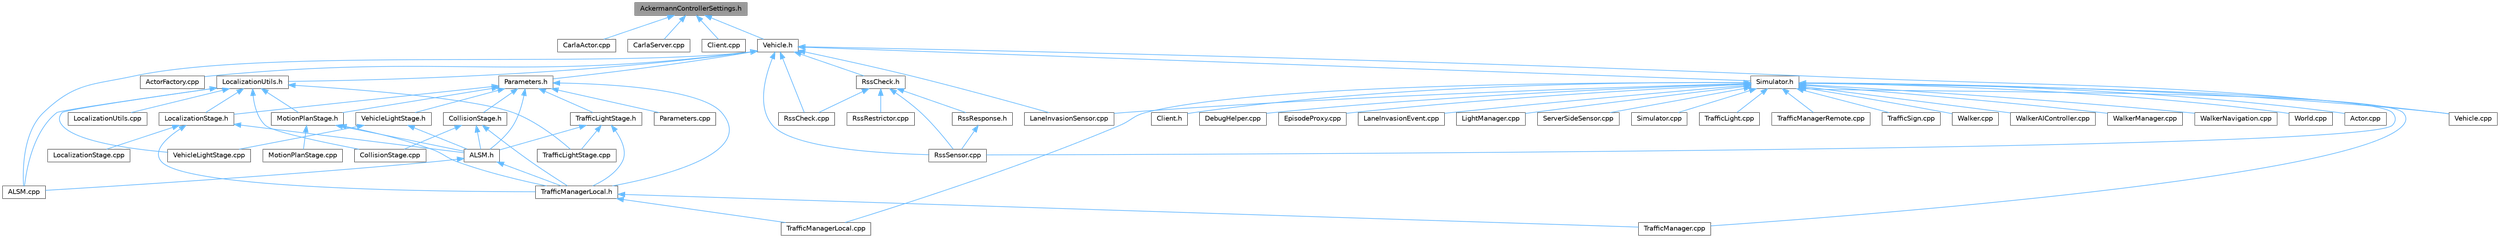 digraph "AckermannControllerSettings.h"
{
 // INTERACTIVE_SVG=YES
 // LATEX_PDF_SIZE
  bgcolor="transparent";
  edge [fontname=Helvetica,fontsize=10,labelfontname=Helvetica,labelfontsize=10];
  node [fontname=Helvetica,fontsize=10,shape=box,height=0.2,width=0.4];
  Node1 [id="Node000001",label="AckermannControllerSettings.h",height=0.2,width=0.4,color="gray40", fillcolor="grey60", style="filled", fontcolor="black",tooltip=" "];
  Node1 -> Node2 [id="edge1_Node000001_Node000002",dir="back",color="steelblue1",style="solid",tooltip=" "];
  Node2 [id="Node000002",label="CarlaActor.cpp",height=0.2,width=0.4,color="grey40", fillcolor="white", style="filled",URL="$d3/d43/CarlaActor_8cpp.html",tooltip=" "];
  Node1 -> Node3 [id="edge2_Node000001_Node000003",dir="back",color="steelblue1",style="solid",tooltip=" "];
  Node3 [id="Node000003",label="CarlaServer.cpp",height=0.2,width=0.4,color="grey40", fillcolor="white", style="filled",URL="$db/d6c/CarlaServer_8cpp.html",tooltip=" "];
  Node1 -> Node4 [id="edge3_Node000001_Node000004",dir="back",color="steelblue1",style="solid",tooltip=" "];
  Node4 [id="Node000004",label="Client.cpp",height=0.2,width=0.4,color="grey40", fillcolor="white", style="filled",URL="$dc/d4a/client_2detail_2Client_8cpp.html",tooltip=" "];
  Node1 -> Node5 [id="edge4_Node000001_Node000005",dir="back",color="steelblue1",style="solid",tooltip=" "];
  Node5 [id="Node000005",label="Vehicle.h",height=0.2,width=0.4,color="grey40", fillcolor="white", style="filled",URL="$d9/d18/Vehicle_8h.html",tooltip=" "];
  Node5 -> Node6 [id="edge5_Node000005_Node000006",dir="back",color="steelblue1",style="solid",tooltip=" "];
  Node6 [id="Node000006",label="ALSM.cpp",height=0.2,width=0.4,color="grey40", fillcolor="white", style="filled",URL="$d9/da8/ALSM_8cpp.html",tooltip=" "];
  Node5 -> Node7 [id="edge6_Node000005_Node000007",dir="back",color="steelblue1",style="solid",tooltip=" "];
  Node7 [id="Node000007",label="ActorFactory.cpp",height=0.2,width=0.4,color="grey40", fillcolor="white", style="filled",URL="$df/dd6/ActorFactory_8cpp.html",tooltip=" "];
  Node5 -> Node8 [id="edge7_Node000005_Node000008",dir="back",color="steelblue1",style="solid",tooltip=" "];
  Node8 [id="Node000008",label="LaneInvasionSensor.cpp",height=0.2,width=0.4,color="grey40", fillcolor="white", style="filled",URL="$dd/dbc/LibCarla_2source_2carla_2client_2LaneInvasionSensor_8cpp.html",tooltip=" "];
  Node5 -> Node9 [id="edge8_Node000005_Node000009",dir="back",color="steelblue1",style="solid",tooltip=" "];
  Node9 [id="Node000009",label="LocalizationUtils.h",height=0.2,width=0.4,color="grey40", fillcolor="white", style="filled",URL="$d2/d84/LocalizationUtils_8h.html",tooltip=" "];
  Node9 -> Node6 [id="edge9_Node000009_Node000006",dir="back",color="steelblue1",style="solid",tooltip=" "];
  Node9 -> Node10 [id="edge10_Node000009_Node000010",dir="back",color="steelblue1",style="solid",tooltip=" "];
  Node10 [id="Node000010",label="CollisionStage.cpp",height=0.2,width=0.4,color="grey40", fillcolor="white", style="filled",URL="$db/da2/CollisionStage_8cpp.html",tooltip=" "];
  Node9 -> Node11 [id="edge11_Node000009_Node000011",dir="back",color="steelblue1",style="solid",tooltip=" "];
  Node11 [id="Node000011",label="LocalizationStage.h",height=0.2,width=0.4,color="grey40", fillcolor="white", style="filled",URL="$d9/df4/LocalizationStage_8h.html",tooltip=" "];
  Node11 -> Node12 [id="edge12_Node000011_Node000012",dir="back",color="steelblue1",style="solid",tooltip=" "];
  Node12 [id="Node000012",label="ALSM.h",height=0.2,width=0.4,color="grey40", fillcolor="white", style="filled",URL="$dc/d2c/ALSM_8h.html",tooltip=" "];
  Node12 -> Node6 [id="edge13_Node000012_Node000006",dir="back",color="steelblue1",style="solid",tooltip=" "];
  Node12 -> Node13 [id="edge14_Node000012_Node000013",dir="back",color="steelblue1",style="solid",tooltip=" "];
  Node13 [id="Node000013",label="TrafficManagerLocal.h",height=0.2,width=0.4,color="grey40", fillcolor="white", style="filled",URL="$db/ddf/TrafficManagerLocal_8h.html",tooltip=" "];
  Node13 -> Node14 [id="edge15_Node000013_Node000014",dir="back",color="steelblue1",style="solid",tooltip=" "];
  Node14 [id="Node000014",label="TrafficManager.cpp",height=0.2,width=0.4,color="grey40", fillcolor="white", style="filled",URL="$db/d04/TrafficManager_8cpp.html",tooltip=" "];
  Node13 -> Node15 [id="edge16_Node000013_Node000015",dir="back",color="steelblue1",style="solid",tooltip=" "];
  Node15 [id="Node000015",label="TrafficManagerLocal.cpp",height=0.2,width=0.4,color="grey40", fillcolor="white", style="filled",URL="$da/d53/TrafficManagerLocal_8cpp.html",tooltip=" "];
  Node11 -> Node16 [id="edge17_Node000011_Node000016",dir="back",color="steelblue1",style="solid",tooltip=" "];
  Node16 [id="Node000016",label="LocalizationStage.cpp",height=0.2,width=0.4,color="grey40", fillcolor="white", style="filled",URL="$df/dd3/LocalizationStage_8cpp.html",tooltip=" "];
  Node11 -> Node13 [id="edge18_Node000011_Node000013",dir="back",color="steelblue1",style="solid",tooltip=" "];
  Node9 -> Node17 [id="edge19_Node000009_Node000017",dir="back",color="steelblue1",style="solid",tooltip=" "];
  Node17 [id="Node000017",label="LocalizationUtils.cpp",height=0.2,width=0.4,color="grey40", fillcolor="white", style="filled",URL="$d1/dd6/LocalizationUtils_8cpp.html",tooltip=" "];
  Node9 -> Node18 [id="edge20_Node000009_Node000018",dir="back",color="steelblue1",style="solid",tooltip=" "];
  Node18 [id="Node000018",label="MotionPlanStage.h",height=0.2,width=0.4,color="grey40", fillcolor="white", style="filled",URL="$d3/d00/MotionPlanStage_8h.html",tooltip=" "];
  Node18 -> Node12 [id="edge21_Node000018_Node000012",dir="back",color="steelblue1",style="solid",tooltip=" "];
  Node18 -> Node19 [id="edge22_Node000018_Node000019",dir="back",color="steelblue1",style="solid",tooltip=" "];
  Node19 [id="Node000019",label="MotionPlanStage.cpp",height=0.2,width=0.4,color="grey40", fillcolor="white", style="filled",URL="$d4/df7/MotionPlanStage_8cpp.html",tooltip=" "];
  Node18 -> Node13 [id="edge23_Node000018_Node000013",dir="back",color="steelblue1",style="solid",tooltip=" "];
  Node9 -> Node20 [id="edge24_Node000009_Node000020",dir="back",color="steelblue1",style="solid",tooltip=" "];
  Node20 [id="Node000020",label="TrafficLightStage.cpp",height=0.2,width=0.4,color="grey40", fillcolor="white", style="filled",URL="$dc/d13/TrafficLightStage_8cpp.html",tooltip=" "];
  Node9 -> Node21 [id="edge25_Node000009_Node000021",dir="back",color="steelblue1",style="solid",tooltip=" "];
  Node21 [id="Node000021",label="VehicleLightStage.cpp",height=0.2,width=0.4,color="grey40", fillcolor="white", style="filled",URL="$d2/d11/VehicleLightStage_8cpp.html",tooltip=" "];
  Node5 -> Node22 [id="edge26_Node000005_Node000022",dir="back",color="steelblue1",style="solid",tooltip=" "];
  Node22 [id="Node000022",label="Parameters.h",height=0.2,width=0.4,color="grey40", fillcolor="white", style="filled",URL="$d9/dd7/Parameters_8h.html",tooltip=" "];
  Node22 -> Node12 [id="edge27_Node000022_Node000012",dir="back",color="steelblue1",style="solid",tooltip=" "];
  Node22 -> Node23 [id="edge28_Node000022_Node000023",dir="back",color="steelblue1",style="solid",tooltip=" "];
  Node23 [id="Node000023",label="CollisionStage.h",height=0.2,width=0.4,color="grey40", fillcolor="white", style="filled",URL="$da/d67/CollisionStage_8h.html",tooltip=" "];
  Node23 -> Node12 [id="edge29_Node000023_Node000012",dir="back",color="steelblue1",style="solid",tooltip=" "];
  Node23 -> Node10 [id="edge30_Node000023_Node000010",dir="back",color="steelblue1",style="solid",tooltip=" "];
  Node23 -> Node13 [id="edge31_Node000023_Node000013",dir="back",color="steelblue1",style="solid",tooltip=" "];
  Node22 -> Node11 [id="edge32_Node000022_Node000011",dir="back",color="steelblue1",style="solid",tooltip=" "];
  Node22 -> Node18 [id="edge33_Node000022_Node000018",dir="back",color="steelblue1",style="solid",tooltip=" "];
  Node22 -> Node24 [id="edge34_Node000022_Node000024",dir="back",color="steelblue1",style="solid",tooltip=" "];
  Node24 [id="Node000024",label="Parameters.cpp",height=0.2,width=0.4,color="grey40", fillcolor="white", style="filled",URL="$d9/dbc/Parameters_8cpp.html",tooltip=" "];
  Node22 -> Node25 [id="edge35_Node000022_Node000025",dir="back",color="steelblue1",style="solid",tooltip=" "];
  Node25 [id="Node000025",label="TrafficLightStage.h",height=0.2,width=0.4,color="grey40", fillcolor="white", style="filled",URL="$d4/d12/TrafficLightStage_8h.html",tooltip=" "];
  Node25 -> Node12 [id="edge36_Node000025_Node000012",dir="back",color="steelblue1",style="solid",tooltip=" "];
  Node25 -> Node20 [id="edge37_Node000025_Node000020",dir="back",color="steelblue1",style="solid",tooltip=" "];
  Node25 -> Node13 [id="edge38_Node000025_Node000013",dir="back",color="steelblue1",style="solid",tooltip=" "];
  Node22 -> Node13 [id="edge39_Node000022_Node000013",dir="back",color="steelblue1",style="solid",tooltip=" "];
  Node22 -> Node26 [id="edge40_Node000022_Node000026",dir="back",color="steelblue1",style="solid",tooltip=" "];
  Node26 [id="Node000026",label="VehicleLightStage.h",height=0.2,width=0.4,color="grey40", fillcolor="white", style="filled",URL="$d1/dc1/VehicleLightStage_8h.html",tooltip=" "];
  Node26 -> Node12 [id="edge41_Node000026_Node000012",dir="back",color="steelblue1",style="solid",tooltip=" "];
  Node26 -> Node21 [id="edge42_Node000026_Node000021",dir="back",color="steelblue1",style="solid",tooltip=" "];
  Node5 -> Node27 [id="edge43_Node000005_Node000027",dir="back",color="steelblue1",style="solid",tooltip=" "];
  Node27 [id="Node000027",label="RssCheck.cpp",height=0.2,width=0.4,color="grey40", fillcolor="white", style="filled",URL="$d0/dce/RssCheck_8cpp.html",tooltip=" "];
  Node5 -> Node28 [id="edge44_Node000005_Node000028",dir="back",color="steelblue1",style="solid",tooltip=" "];
  Node28 [id="Node000028",label="RssCheck.h",height=0.2,width=0.4,color="grey40", fillcolor="white", style="filled",URL="$d8/dab/RssCheck_8h.html",tooltip=" "];
  Node28 -> Node27 [id="edge45_Node000028_Node000027",dir="back",color="steelblue1",style="solid",tooltip=" "];
  Node28 -> Node29 [id="edge46_Node000028_Node000029",dir="back",color="steelblue1",style="solid",tooltip=" "];
  Node29 [id="Node000029",label="RssResponse.h",height=0.2,width=0.4,color="grey40", fillcolor="white", style="filled",URL="$d1/dfa/RssResponse_8h.html",tooltip=" "];
  Node29 -> Node30 [id="edge47_Node000029_Node000030",dir="back",color="steelblue1",style="solid",tooltip=" "];
  Node30 [id="Node000030",label="RssSensor.cpp",height=0.2,width=0.4,color="grey40", fillcolor="white", style="filled",URL="$d8/d77/LibCarla_2source_2carla_2rss_2RssSensor_8cpp.html",tooltip=" "];
  Node28 -> Node31 [id="edge48_Node000028_Node000031",dir="back",color="steelblue1",style="solid",tooltip=" "];
  Node31 [id="Node000031",label="RssRestrictor.cpp",height=0.2,width=0.4,color="grey40", fillcolor="white", style="filled",URL="$de/dfe/RssRestrictor_8cpp.html",tooltip=" "];
  Node28 -> Node30 [id="edge49_Node000028_Node000030",dir="back",color="steelblue1",style="solid",tooltip=" "];
  Node5 -> Node30 [id="edge50_Node000005_Node000030",dir="back",color="steelblue1",style="solid",tooltip=" "];
  Node5 -> Node32 [id="edge51_Node000005_Node000032",dir="back",color="steelblue1",style="solid",tooltip=" "];
  Node32 [id="Node000032",label="Simulator.h",height=0.2,width=0.4,color="grey40", fillcolor="white", style="filled",URL="$d6/d4a/Simulator_8h.html",tooltip=" "];
  Node32 -> Node33 [id="edge52_Node000032_Node000033",dir="back",color="steelblue1",style="solid",tooltip=" "];
  Node33 [id="Node000033",label="Actor.cpp",height=0.2,width=0.4,color="grey40", fillcolor="white", style="filled",URL="$d4/d34/Actor_8cpp.html",tooltip=" "];
  Node32 -> Node34 [id="edge53_Node000032_Node000034",dir="back",color="steelblue1",style="solid",tooltip=" "];
  Node34 [id="Node000034",label="Client.h",height=0.2,width=0.4,color="grey40", fillcolor="white", style="filled",URL="$dd/de3/client_2Client_8h.html",tooltip=" "];
  Node32 -> Node35 [id="edge54_Node000032_Node000035",dir="back",color="steelblue1",style="solid",tooltip=" "];
  Node35 [id="Node000035",label="DebugHelper.cpp",height=0.2,width=0.4,color="grey40", fillcolor="white", style="filled",URL="$d2/d01/DebugHelper_8cpp.html",tooltip=" "];
  Node32 -> Node36 [id="edge55_Node000032_Node000036",dir="back",color="steelblue1",style="solid",tooltip=" "];
  Node36 [id="Node000036",label="EpisodeProxy.cpp",height=0.2,width=0.4,color="grey40", fillcolor="white", style="filled",URL="$d2/d6b/EpisodeProxy_8cpp.html",tooltip=" "];
  Node32 -> Node37 [id="edge56_Node000032_Node000037",dir="back",color="steelblue1",style="solid",tooltip=" "];
  Node37 [id="Node000037",label="LaneInvasionEvent.cpp",height=0.2,width=0.4,color="grey40", fillcolor="white", style="filled",URL="$d6/d75/LaneInvasionEvent_8cpp.html",tooltip=" "];
  Node32 -> Node8 [id="edge57_Node000032_Node000008",dir="back",color="steelblue1",style="solid",tooltip=" "];
  Node32 -> Node38 [id="edge58_Node000032_Node000038",dir="back",color="steelblue1",style="solid",tooltip=" "];
  Node38 [id="Node000038",label="LightManager.cpp",height=0.2,width=0.4,color="grey40", fillcolor="white", style="filled",URL="$d3/d1d/LightManager_8cpp.html",tooltip=" "];
  Node32 -> Node30 [id="edge59_Node000032_Node000030",dir="back",color="steelblue1",style="solid",tooltip=" "];
  Node32 -> Node39 [id="edge60_Node000032_Node000039",dir="back",color="steelblue1",style="solid",tooltip=" "];
  Node39 [id="Node000039",label="ServerSideSensor.cpp",height=0.2,width=0.4,color="grey40", fillcolor="white", style="filled",URL="$d1/da0/ServerSideSensor_8cpp.html",tooltip=" "];
  Node32 -> Node40 [id="edge61_Node000032_Node000040",dir="back",color="steelblue1",style="solid",tooltip=" "];
  Node40 [id="Node000040",label="Simulator.cpp",height=0.2,width=0.4,color="grey40", fillcolor="white", style="filled",URL="$d2/d0c/Simulator_8cpp.html",tooltip=" "];
  Node32 -> Node41 [id="edge62_Node000032_Node000041",dir="back",color="steelblue1",style="solid",tooltip=" "];
  Node41 [id="Node000041",label="TrafficLight.cpp",height=0.2,width=0.4,color="grey40", fillcolor="white", style="filled",URL="$dd/d90/TrafficLight_8cpp.html",tooltip=" "];
  Node32 -> Node14 [id="edge63_Node000032_Node000014",dir="back",color="steelblue1",style="solid",tooltip=" "];
  Node32 -> Node15 [id="edge64_Node000032_Node000015",dir="back",color="steelblue1",style="solid",tooltip=" "];
  Node32 -> Node42 [id="edge65_Node000032_Node000042",dir="back",color="steelblue1",style="solid",tooltip=" "];
  Node42 [id="Node000042",label="TrafficManagerRemote.cpp",height=0.2,width=0.4,color="grey40", fillcolor="white", style="filled",URL="$d6/d82/TrafficManagerRemote_8cpp.html",tooltip=" "];
  Node32 -> Node43 [id="edge66_Node000032_Node000043",dir="back",color="steelblue1",style="solid",tooltip=" "];
  Node43 [id="Node000043",label="TrafficSign.cpp",height=0.2,width=0.4,color="grey40", fillcolor="white", style="filled",URL="$d1/d40/TrafficSign_8cpp.html",tooltip=" "];
  Node32 -> Node44 [id="edge67_Node000032_Node000044",dir="back",color="steelblue1",style="solid",tooltip=" "];
  Node44 [id="Node000044",label="Vehicle.cpp",height=0.2,width=0.4,color="grey40", fillcolor="white", style="filled",URL="$d0/d27/Vehicle_8cpp.html",tooltip=" "];
  Node32 -> Node45 [id="edge68_Node000032_Node000045",dir="back",color="steelblue1",style="solid",tooltip=" "];
  Node45 [id="Node000045",label="Walker.cpp",height=0.2,width=0.4,color="grey40", fillcolor="white", style="filled",URL="$d6/db6/Walker_8cpp.html",tooltip=" "];
  Node32 -> Node46 [id="edge69_Node000032_Node000046",dir="back",color="steelblue1",style="solid",tooltip=" "];
  Node46 [id="Node000046",label="WalkerAIController.cpp",height=0.2,width=0.4,color="grey40", fillcolor="white", style="filled",URL="$de/d69/WalkerAIController_8cpp.html",tooltip=" "];
  Node32 -> Node47 [id="edge70_Node000032_Node000047",dir="back",color="steelblue1",style="solid",tooltip=" "];
  Node47 [id="Node000047",label="WalkerManager.cpp",height=0.2,width=0.4,color="grey40", fillcolor="white", style="filled",URL="$d2/dbb/WalkerManager_8cpp.html",tooltip=" "];
  Node32 -> Node48 [id="edge71_Node000032_Node000048",dir="back",color="steelblue1",style="solid",tooltip=" "];
  Node48 [id="Node000048",label="WalkerNavigation.cpp",height=0.2,width=0.4,color="grey40", fillcolor="white", style="filled",URL="$de/d84/WalkerNavigation_8cpp.html",tooltip=" "];
  Node32 -> Node49 [id="edge72_Node000032_Node000049",dir="back",color="steelblue1",style="solid",tooltip=" "];
  Node49 [id="Node000049",label="World.cpp",height=0.2,width=0.4,color="grey40", fillcolor="white", style="filled",URL="$d7/dfe/World_8cpp.html",tooltip=" "];
  Node5 -> Node44 [id="edge73_Node000005_Node000044",dir="back",color="steelblue1",style="solid",tooltip=" "];
}
